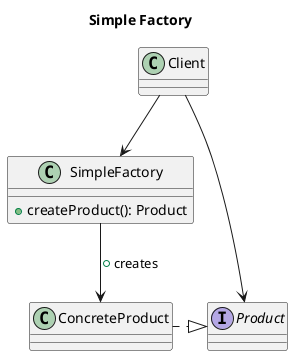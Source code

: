 @startuml

title Simple Factory

class Client
class SimpleFactory {
    + createProduct(): Product
}
interface Product
class ConcreteProduct

Client -> Product
Client --> SimpleFactory
ConcreteProduct .|> Product
SimpleFactory --> ConcreteProduct: "+creates"

@enduml